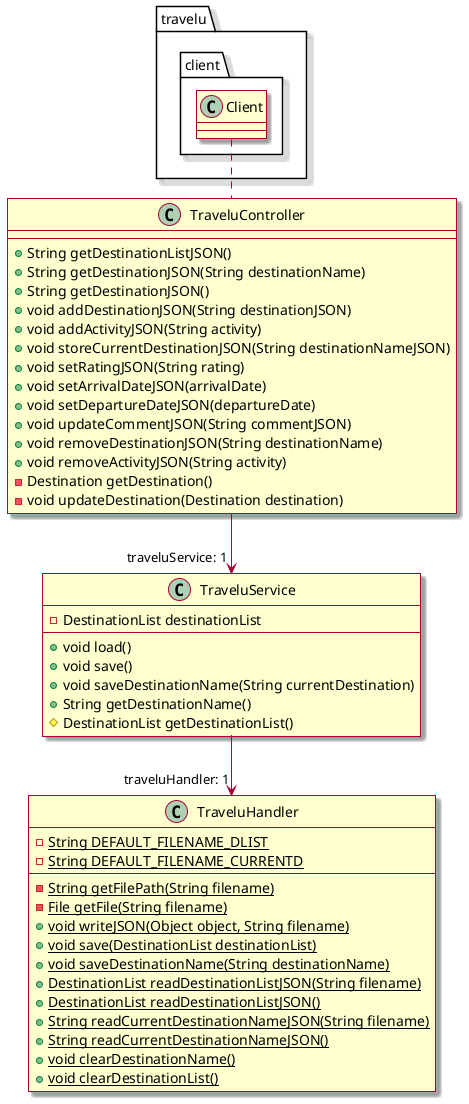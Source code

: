 @startuml cdRest
skin rose

package travelu.client{
    class Client
}

class TraveluController {

    + String getDestinationListJSON()
    + String getDestinationJSON(String destinationName)
    + String getDestinationJSON()
    + void addDestinationJSON(String destinationJSON)
    + void addActivityJSON(String activity)
    + void storeCurrentDestinationJSON(String destinationNameJSON)
    + void setRatingJSON(String rating)
    + void setArrivalDateJSON(arrivalDate)
    + void setDepartureDateJSON(departureDate)
    + void updateCommentJSON(String commentJSON)
    + void removeDestinationJSON(String destinationName)
    + void removeActivityJSON(String activity)
    - Destination getDestination()
    - void updateDestination(Destination destination)
}

class TraveluService {
    - DestinationList destinationList
    + void load()
    + void save()
    + void saveDestinationName(String currentDestination)
    + String getDestinationName()
    # DestinationList getDestinationList()
}

class TraveluHandler {
    - {static} String DEFAULT_FILENAME_DLIST
    - {static} String DEFAULT_FILENAME_CURRENTD

    - {static} String getFilePath(String filename)
    - {static} File getFile(String filename)
    + {static} void writeJSON(Object object, String filename)
    + {static} void save(DestinationList destinationList)
    + {static} void saveDestinationName(String destinationName)
    + {static} DestinationList readDestinationListJSON(String filename)
    + {static} DestinationList readDestinationListJSON()
    + {static} String readCurrentDestinationNameJSON(String filename)
    + {static} String readCurrentDestinationNameJSON()
    + {static} void clearDestinationName()
    + {static} void clearDestinationList()
}

Client .. TraveluController
TraveluController --> "traveluService: 1" TraveluService
TraveluService --> "traveluHandler: 1" TraveluHandler
@enduml